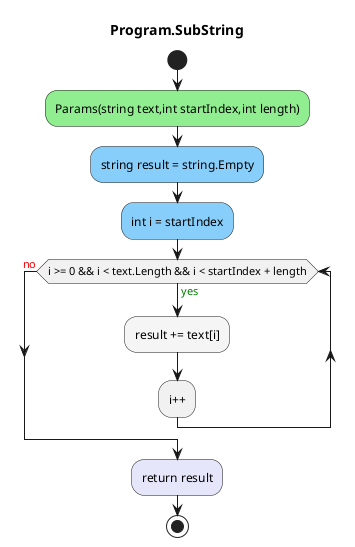 @startuml Program.SubString
title Program.SubString
start
#LightGreen:Params(string text,int startIndex,int length);
#LightSkyBlue:string result = string.Empty;
#LightSkyBlue:int i = startIndex;
while (i >= 0 && i < text.Length && i < startIndex + length) is (<color:green>yes)
        #WhiteSmoke:result += text[i];
:i++;
endwhile (<color:red>no)
#Lavender:return result;
stop
@enduml
